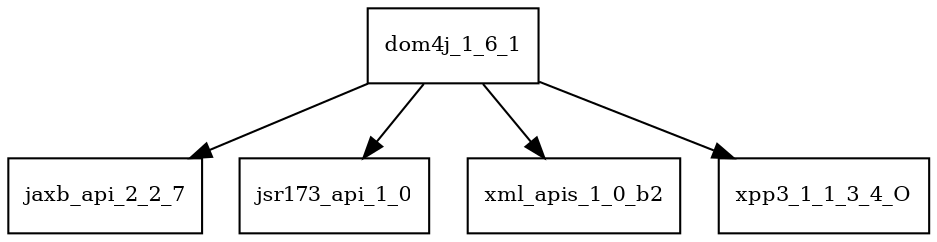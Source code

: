 digraph dom4j_1_6_1_dependencies {
  node [shape = box, fontsize=10.0];
  dom4j_1_6_1 -> jaxb_api_2_2_7;
  dom4j_1_6_1 -> jsr173_api_1_0;
  dom4j_1_6_1 -> xml_apis_1_0_b2;
  dom4j_1_6_1 -> xpp3_1_1_3_4_O;
}
